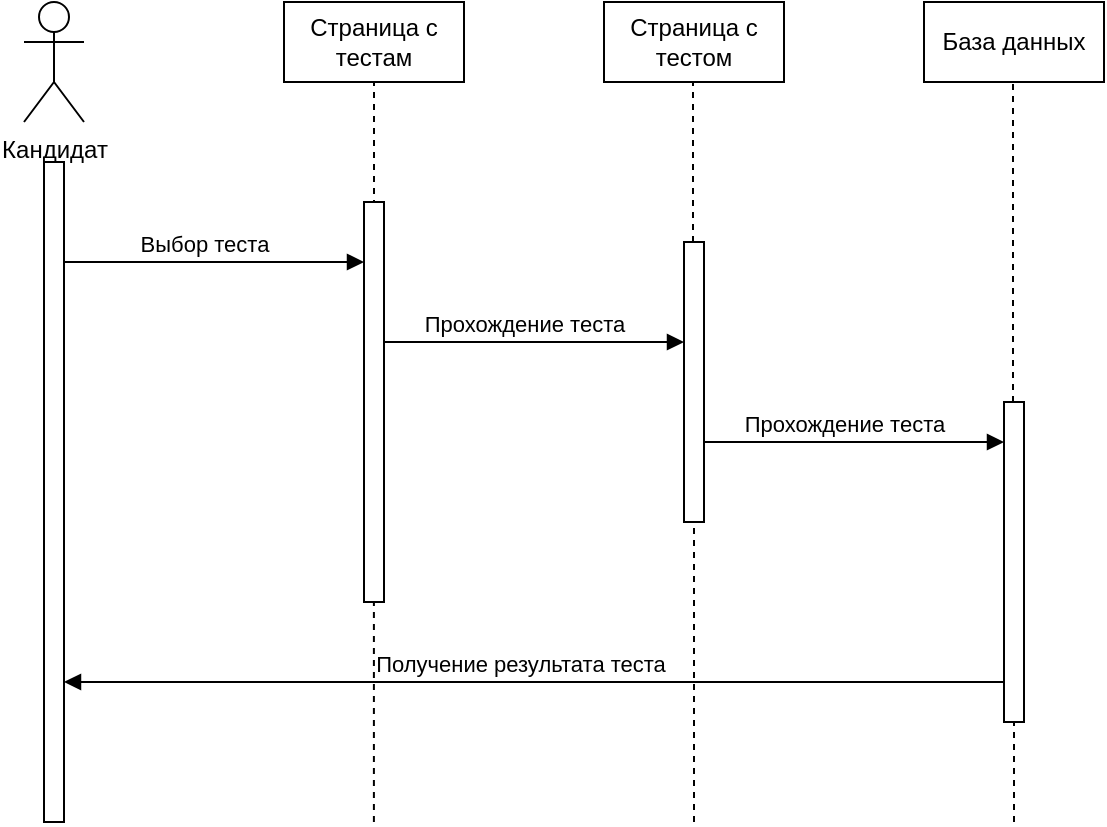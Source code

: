 <mxfile version="27.1.3">
  <diagram name="Page-1" id="2YBvvXClWsGukQMizWep">
    <mxGraphModel dx="1713" dy="530" grid="1" gridSize="10" guides="1" tooltips="1" connect="1" arrows="1" fold="1" page="1" pageScale="1" pageWidth="850" pageHeight="1100" math="0" shadow="0">
      <root>
        <mxCell id="0" />
        <mxCell id="1" parent="0" />
        <mxCell id="Bv2biJ2jUaCYx7ponWwM-21" value="Кандидат" style="shape=umlActor;verticalLabelPosition=bottom;verticalAlign=top;html=1;outlineConnect=0;" vertex="1" parent="1">
          <mxGeometry x="-110" y="30" width="30" height="60" as="geometry" />
        </mxCell>
        <mxCell id="Bv2biJ2jUaCYx7ponWwM-22" value="" style="html=1;points=[];perimeter=orthogonalPerimeter;outlineConnect=0;targetShapes=umlLifeline;portConstraint=eastwest;newEdgeStyle={&quot;edgeStyle&quot;:&quot;elbowEdgeStyle&quot;,&quot;elbow&quot;:&quot;vertical&quot;,&quot;curved&quot;:0,&quot;rounded&quot;:0};" vertex="1" parent="1">
          <mxGeometry x="-100" y="110" width="10" height="330" as="geometry" />
        </mxCell>
        <mxCell id="Bv2biJ2jUaCYx7ponWwM-24" value="Страница с тестам" style="rounded=0;whiteSpace=wrap;html=1;" vertex="1" parent="1">
          <mxGeometry x="20" y="30" width="90" height="40" as="geometry" />
        </mxCell>
        <mxCell id="Bv2biJ2jUaCYx7ponWwM-25" value="Выбор теста" style="html=1;verticalAlign=bottom;endArrow=block;edgeStyle=elbowEdgeStyle;elbow=vertical;curved=0;rounded=0;" edge="1" parent="1" target="Bv2biJ2jUaCYx7ponWwM-28">
          <mxGeometry x="-0.067" relative="1" as="geometry">
            <mxPoint x="-90" y="160" as="sourcePoint" />
            <Array as="points">
              <mxPoint x="-25" y="160" />
            </Array>
            <mxPoint x="-10" y="160" as="targetPoint" />
            <mxPoint as="offset" />
          </mxGeometry>
        </mxCell>
        <mxCell id="Bv2biJ2jUaCYx7ponWwM-27" value="" style="endArrow=none;dashed=1;html=1;rounded=0;entryX=0.5;entryY=1;entryDx=0;entryDy=0;" edge="1" parent="1" target="Bv2biJ2jUaCYx7ponWwM-24">
          <mxGeometry width="50" height="50" relative="1" as="geometry">
            <mxPoint x="65" y="150" as="sourcePoint" />
            <mxPoint x="100" y="90" as="targetPoint" />
          </mxGeometry>
        </mxCell>
        <mxCell id="Bv2biJ2jUaCYx7ponWwM-28" value="" style="html=1;points=[];perimeter=orthogonalPerimeter;outlineConnect=0;targetShapes=umlLifeline;portConstraint=eastwest;newEdgeStyle={&quot;edgeStyle&quot;:&quot;elbowEdgeStyle&quot;,&quot;elbow&quot;:&quot;vertical&quot;,&quot;curved&quot;:0,&quot;rounded&quot;:0};" vertex="1" parent="1">
          <mxGeometry x="60" y="130" width="10" height="200" as="geometry" />
        </mxCell>
        <mxCell id="Bv2biJ2jUaCYx7ponWwM-29" value="Страница с тестом" style="rounded=0;whiteSpace=wrap;html=1;" vertex="1" parent="1">
          <mxGeometry x="180" y="30" width="90" height="40" as="geometry" />
        </mxCell>
        <mxCell id="Bv2biJ2jUaCYx7ponWwM-30" value="" style="endArrow=none;dashed=1;html=1;rounded=0;" edge="1" parent="1" target="Bv2biJ2jUaCYx7ponWwM-28">
          <mxGeometry width="50" height="50" relative="1" as="geometry">
            <mxPoint x="64.95" y="440" as="sourcePoint" />
            <mxPoint x="65" y="430" as="targetPoint" />
          </mxGeometry>
        </mxCell>
        <mxCell id="Bv2biJ2jUaCYx7ponWwM-31" value="" style="endArrow=none;dashed=1;html=1;rounded=0;entryX=0.5;entryY=1;entryDx=0;entryDy=0;" edge="1" parent="1">
          <mxGeometry width="50" height="50" relative="1" as="geometry">
            <mxPoint x="224.5" y="150" as="sourcePoint" />
            <mxPoint x="224.5" y="70" as="targetPoint" />
          </mxGeometry>
        </mxCell>
        <mxCell id="Bv2biJ2jUaCYx7ponWwM-32" value="" style="html=1;points=[];perimeter=orthogonalPerimeter;outlineConnect=0;targetShapes=umlLifeline;portConstraint=eastwest;newEdgeStyle={&quot;edgeStyle&quot;:&quot;elbowEdgeStyle&quot;,&quot;elbow&quot;:&quot;vertical&quot;,&quot;curved&quot;:0,&quot;rounded&quot;:0};" vertex="1" parent="1">
          <mxGeometry x="220" y="150" width="10" height="140" as="geometry" />
        </mxCell>
        <mxCell id="Bv2biJ2jUaCYx7ponWwM-33" value="" style="endArrow=none;dashed=1;html=1;rounded=0;" edge="1" parent="1" target="Bv2biJ2jUaCYx7ponWwM-32">
          <mxGeometry width="50" height="50" relative="1" as="geometry">
            <mxPoint x="225" y="440" as="sourcePoint" />
            <mxPoint x="214.98" y="430" as="targetPoint" />
          </mxGeometry>
        </mxCell>
        <mxCell id="Bv2biJ2jUaCYx7ponWwM-34" value="Прохождение теста" style="html=1;verticalAlign=bottom;endArrow=block;edgeStyle=elbowEdgeStyle;elbow=vertical;curved=0;rounded=0;" edge="1" parent="1">
          <mxGeometry x="-0.067" relative="1" as="geometry">
            <mxPoint x="70" y="200" as="sourcePoint" />
            <Array as="points">
              <mxPoint x="135" y="200" />
            </Array>
            <mxPoint x="220" y="200" as="targetPoint" />
            <mxPoint as="offset" />
          </mxGeometry>
        </mxCell>
        <mxCell id="Bv2biJ2jUaCYx7ponWwM-47" value="База данных" style="rounded=0;whiteSpace=wrap;html=1;" vertex="1" parent="1">
          <mxGeometry x="340" y="30" width="90" height="40" as="geometry" />
        </mxCell>
        <mxCell id="Bv2biJ2jUaCYx7ponWwM-48" value="" style="endArrow=none;dashed=1;html=1;rounded=0;entryX=0.5;entryY=1;entryDx=0;entryDy=0;" edge="1" parent="1" source="Bv2biJ2jUaCYx7ponWwM-49">
          <mxGeometry width="50" height="50" relative="1" as="geometry">
            <mxPoint x="384.5" y="150" as="sourcePoint" />
            <mxPoint x="384.5" y="70" as="targetPoint" />
          </mxGeometry>
        </mxCell>
        <mxCell id="Bv2biJ2jUaCYx7ponWwM-49" value="" style="html=1;points=[];perimeter=orthogonalPerimeter;outlineConnect=0;targetShapes=umlLifeline;portConstraint=eastwest;newEdgeStyle={&quot;edgeStyle&quot;:&quot;elbowEdgeStyle&quot;,&quot;elbow&quot;:&quot;vertical&quot;,&quot;curved&quot;:0,&quot;rounded&quot;:0};" vertex="1" parent="1">
          <mxGeometry x="380" y="230" width="10" height="160" as="geometry" />
        </mxCell>
        <mxCell id="Bv2biJ2jUaCYx7ponWwM-50" value="" style="endArrow=none;dashed=1;html=1;rounded=0;" edge="1" parent="1" target="Bv2biJ2jUaCYx7ponWwM-49">
          <mxGeometry width="50" height="50" relative="1" as="geometry">
            <mxPoint x="385" y="440" as="sourcePoint" />
            <mxPoint x="374.98" y="430" as="targetPoint" />
          </mxGeometry>
        </mxCell>
        <mxCell id="Bv2biJ2jUaCYx7ponWwM-51" value="Прохождение теста" style="html=1;verticalAlign=bottom;endArrow=block;edgeStyle=elbowEdgeStyle;elbow=vertical;curved=0;rounded=0;" edge="1" parent="1">
          <mxGeometry x="-0.067" relative="1" as="geometry">
            <mxPoint x="230" y="250" as="sourcePoint" />
            <Array as="points">
              <mxPoint x="295" y="250" />
            </Array>
            <mxPoint x="380" y="250" as="targetPoint" />
            <mxPoint as="offset" />
          </mxGeometry>
        </mxCell>
        <mxCell id="Bv2biJ2jUaCYx7ponWwM-52" value="Получение результата теста" style="html=1;verticalAlign=bottom;endArrow=block;edgeStyle=elbowEdgeStyle;elbow=vertical;curved=0;rounded=0;" edge="1" parent="1" target="Bv2biJ2jUaCYx7ponWwM-22">
          <mxGeometry x="0.032" relative="1" as="geometry">
            <mxPoint x="380" y="370" as="sourcePoint" />
            <Array as="points">
              <mxPoint x="380" y="370" />
            </Array>
            <mxPoint x="230" y="370" as="targetPoint" />
            <mxPoint as="offset" />
          </mxGeometry>
        </mxCell>
      </root>
    </mxGraphModel>
  </diagram>
</mxfile>
